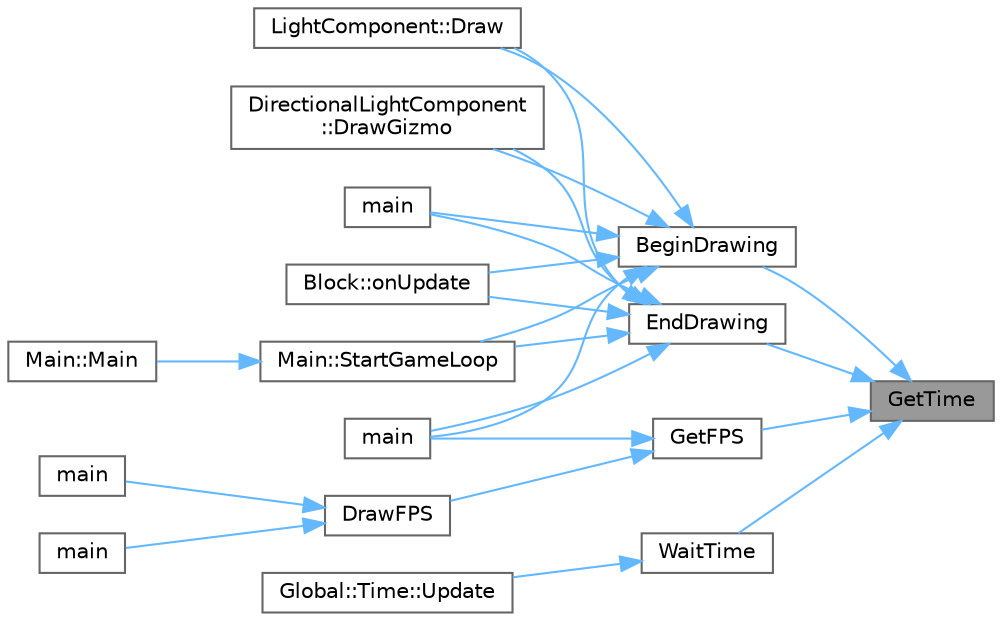 digraph "GetTime"
{
 // LATEX_PDF_SIZE
  bgcolor="transparent";
  edge [fontname=Helvetica,fontsize=10,labelfontname=Helvetica,labelfontsize=10];
  node [fontname=Helvetica,fontsize=10,shape=box,height=0.2,width=0.4];
  rankdir="RL";
  Node1 [id="Node000001",label="GetTime",height=0.2,width=0.4,color="gray40", fillcolor="grey60", style="filled", fontcolor="black",tooltip=" "];
  Node1 -> Node2 [id="edge1_Node000001_Node000002",dir="back",color="steelblue1",style="solid",tooltip=" "];
  Node2 [id="Node000002",label="BeginDrawing",height=0.2,width=0.4,color="grey40", fillcolor="white", style="filled",URL="$_old_2_classes_2lib_2rcore_8c.html#a3180527a8d5d4007d7825bcd3649f5e1",tooltip=" "];
  Node2 -> Node3 [id="edge2_Node000002_Node000003",dir="back",color="steelblue1",style="solid",tooltip=" "];
  Node3 [id="Node000003",label="LightComponent::Draw",height=0.2,width=0.4,color="grey40", fillcolor="white", style="filled",URL="$class_light_component.html#a0c2b41e339e319736fb46b4a8ff12b97",tooltip=" "];
  Node2 -> Node4 [id="edge3_Node000002_Node000004",dir="back",color="steelblue1",style="solid",tooltip=" "];
  Node4 [id="Node000004",label="DirectionalLightComponent\l::DrawGizmo",height=0.2,width=0.4,color="grey40", fillcolor="white", style="filled",URL="$class_directional_light_component.html#a190150ada7ffe8e53ae86c8e9d004f31",tooltip=" "];
  Node2 -> Node5 [id="edge4_Node000002_Node000005",dir="back",color="steelblue1",style="solid",tooltip=" "];
  Node5 [id="Node000005",label="main",height=0.2,width=0.4,color="grey40", fillcolor="white", style="filled",URL="$lib_2_buttons_2src_2main_8cpp.html#ae66f6b31b5ad750f1fe042a706a4e3d4",tooltip=" "];
  Node2 -> Node6 [id="edge5_Node000002_Node000006",dir="back",color="steelblue1",style="solid",tooltip=" "];
  Node6 [id="Node000006",label="main",height=0.2,width=0.4,color="grey40", fillcolor="white", style="filled",URL="$_classes_2lib_2_raylib_erosion_standalone-main_2src_2main_8cpp.html#a840291bc02cba5474a4cb46a9b9566fe",tooltip=" "];
  Node2 -> Node7 [id="edge6_Node000002_Node000007",dir="back",color="steelblue1",style="solid",tooltip=" "];
  Node7 [id="Node000007",label="Block::onUpdate",height=0.2,width=0.4,color="grey40", fillcolor="white", style="filled",URL="$class_block.html#a658b330aa13341e2d2e03d2bc9f903e6",tooltip=" "];
  Node2 -> Node8 [id="edge7_Node000002_Node000008",dir="back",color="steelblue1",style="solid",tooltip=" "];
  Node8 [id="Node000008",label="Main::StartGameLoop",height=0.2,width=0.4,color="grey40", fillcolor="white", style="filled",URL="$class_main.html#ae41f68a79f75d932839c81505b01b365",tooltip=" "];
  Node8 -> Node9 [id="edge8_Node000008_Node000009",dir="back",color="steelblue1",style="solid",tooltip=" "];
  Node9 [id="Node000009",label="Main::Main",height=0.2,width=0.4,color="grey40", fillcolor="white", style="filled",URL="$class_main.html#a50d4361a1b613205467a441b5c40c199",tooltip=" "];
  Node1 -> Node10 [id="edge9_Node000001_Node000010",dir="back",color="steelblue1",style="solid",tooltip=" "];
  Node10 [id="Node000010",label="EndDrawing",height=0.2,width=0.4,color="grey40", fillcolor="white", style="filled",URL="$_old_2_classes_2lib_2rcore_8c.html#a40e32d82cfb49ed563c0a93285537b58",tooltip=" "];
  Node10 -> Node3 [id="edge10_Node000010_Node000003",dir="back",color="steelblue1",style="solid",tooltip=" "];
  Node10 -> Node4 [id="edge11_Node000010_Node000004",dir="back",color="steelblue1",style="solid",tooltip=" "];
  Node10 -> Node5 [id="edge12_Node000010_Node000005",dir="back",color="steelblue1",style="solid",tooltip=" "];
  Node10 -> Node6 [id="edge13_Node000010_Node000006",dir="back",color="steelblue1",style="solid",tooltip=" "];
  Node10 -> Node7 [id="edge14_Node000010_Node000007",dir="back",color="steelblue1",style="solid",tooltip=" "];
  Node10 -> Node8 [id="edge15_Node000010_Node000008",dir="back",color="steelblue1",style="solid",tooltip=" "];
  Node1 -> Node11 [id="edge16_Node000001_Node000011",dir="back",color="steelblue1",style="solid",tooltip=" "];
  Node11 [id="Node000011",label="GetFPS",height=0.2,width=0.4,color="grey40", fillcolor="white", style="filled",URL="$_old_2_classes_2lib_2rcore_8c.html#a05b4d4b035c07ff5b55eff992552ff6b",tooltip=" "];
  Node11 -> Node12 [id="edge17_Node000011_Node000012",dir="back",color="steelblue1",style="solid",tooltip=" "];
  Node12 [id="Node000012",label="DrawFPS",height=0.2,width=0.4,color="grey40", fillcolor="white", style="filled",URL="$_old_2_classes_2lib_2rtext_8c.html#a7ced13adb512f945c159aa3a7aa6175e",tooltip=" "];
  Node12 -> Node13 [id="edge18_Node000012_Node000013",dir="back",color="steelblue1",style="solid",tooltip=" "];
  Node13 [id="Node000013",label="main",height=0.2,width=0.4,color="grey40", fillcolor="white", style="filled",URL="$_classes_2_marching_cubes_8h.html#ae66f6b31b5ad750f1fe042a706a4e3d4",tooltip=" "];
  Node12 -> Node14 [id="edge19_Node000012_Node000014",dir="back",color="steelblue1",style="solid",tooltip=" "];
  Node14 [id="Node000014",label="main",height=0.2,width=0.4,color="grey40", fillcolor="white", style="filled",URL="$minimal_8c.html#a840291bc02cba5474a4cb46a9b9566fe",tooltip=" "];
  Node11 -> Node6 [id="edge20_Node000011_Node000006",dir="back",color="steelblue1",style="solid",tooltip=" "];
  Node1 -> Node15 [id="edge21_Node000001_Node000015",dir="back",color="steelblue1",style="solid",tooltip=" "];
  Node15 [id="Node000015",label="WaitTime",height=0.2,width=0.4,color="grey40", fillcolor="white", style="filled",URL="$_old_2_classes_2lib_2rcore_8c.html#a2df0e80d149b2aabe1b226b099797b4b",tooltip=" "];
  Node15 -> Node16 [id="edge22_Node000015_Node000016",dir="back",color="steelblue1",style="solid",tooltip=" "];
  Node16 [id="Node000016",label="Global::Time::Update",height=0.2,width=0.4,color="grey40", fillcolor="white", style="filled",URL="$class_global_1_1_time.html#a58b681269bf4208615012b8c5815828f",tooltip=" "];
}

